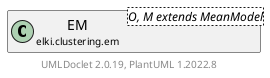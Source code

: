 @startuml
    remove .*\.(Instance|Par|Parameterizer|Factory)$
    set namespaceSeparator none
    hide empty fields
    hide empty methods

    class "<size:14>EM.Par\n<size:10>elki.clustering.em" as elki.clustering.em.EM.Par<O, M extends MeanModel> [[EM.Par.html]] {
        {static} +K_ID: OptionID
        {static} +DELTA_ID: OptionID
        {static} +MODEL_ID: OptionID
        {static} +MINITER_ID: OptionID
        {static} +MAXITER_ID: OptionID
        {static} +PRIOR_ID: OptionID
        {static} +SOFT_ID: OptionID
        #k: int
        #delta: double
        #mfactory: EMClusterModelFactory<O, M extends MeanModel>
        #miniter: int
        #maxiter: int
        ~prior: double
        ~soft: boolean
        +configure(Parameterization): void
        +make(): EM<O, M extends MeanModel>
    }

    interface "<size:14>Parameterizer\n<size:10>elki.utilities.optionhandling" as elki.utilities.optionhandling.Parameterizer [[../../utilities/optionhandling/Parameterizer.html]] {
        {abstract} +make(): Object
    }
    class "<size:14>EM\n<size:10>elki.clustering.em" as elki.clustering.em.EM<O, M extends MeanModel> [[EM.html]]

    elki.utilities.optionhandling.Parameterizer <|.. elki.clustering.em.EM.Par
    elki.clustering.em.EM +-- elki.clustering.em.EM.Par

    center footer UMLDoclet 2.0.19, PlantUML 1.2022.8
@enduml
